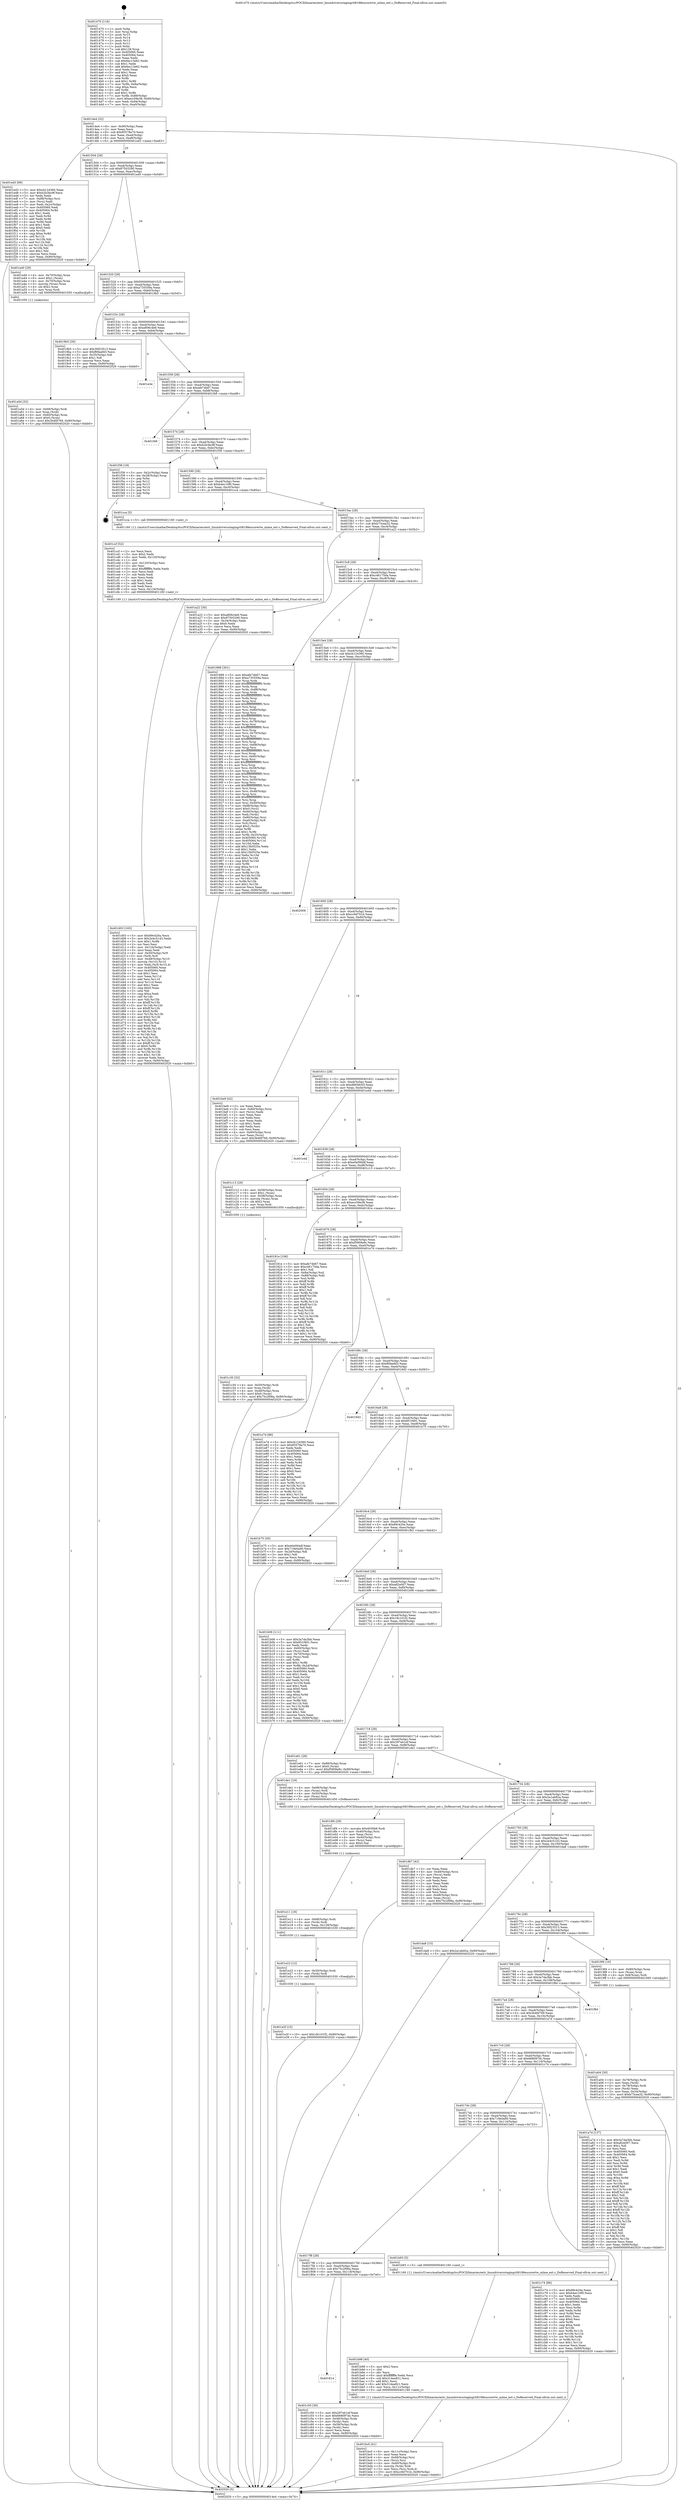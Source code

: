 digraph "0x401470" {
  label = "0x401470 (/mnt/c/Users/mathe/Desktop/tcc/POCII/binaries/extr_linuxdriversstagingrtl8188eucorertw_mlme_ext.c_DoReserved_Final-ollvm.out::main(0))"
  labelloc = "t"
  node[shape=record]

  Entry [label="",width=0.3,height=0.3,shape=circle,fillcolor=black,style=filled]
  "0x4014e4" [label="{
     0x4014e4 [32]\l
     | [instrs]\l
     &nbsp;&nbsp;0x4014e4 \<+6\>: mov -0x90(%rbp),%eax\l
     &nbsp;&nbsp;0x4014ea \<+2\>: mov %eax,%ecx\l
     &nbsp;&nbsp;0x4014ec \<+6\>: sub $0x85578a70,%ecx\l
     &nbsp;&nbsp;0x4014f2 \<+6\>: mov %eax,-0xa4(%rbp)\l
     &nbsp;&nbsp;0x4014f8 \<+6\>: mov %ecx,-0xa8(%rbp)\l
     &nbsp;&nbsp;0x4014fe \<+6\>: je 0000000000401ed3 \<main+0xa63\>\l
  }"]
  "0x401ed3" [label="{
     0x401ed3 [99]\l
     | [instrs]\l
     &nbsp;&nbsp;0x401ed3 \<+5\>: mov $0xcb124360,%eax\l
     &nbsp;&nbsp;0x401ed8 \<+5\>: mov $0xb2b3bc9f,%ecx\l
     &nbsp;&nbsp;0x401edd \<+2\>: xor %edx,%edx\l
     &nbsp;&nbsp;0x401edf \<+7\>: mov -0x88(%rbp),%rsi\l
     &nbsp;&nbsp;0x401ee6 \<+2\>: mov (%rsi),%edi\l
     &nbsp;&nbsp;0x401ee8 \<+3\>: mov %edi,-0x2c(%rbp)\l
     &nbsp;&nbsp;0x401eeb \<+7\>: mov 0x405060,%edi\l
     &nbsp;&nbsp;0x401ef2 \<+8\>: mov 0x405064,%r8d\l
     &nbsp;&nbsp;0x401efa \<+3\>: sub $0x1,%edx\l
     &nbsp;&nbsp;0x401efd \<+3\>: mov %edi,%r9d\l
     &nbsp;&nbsp;0x401f00 \<+3\>: add %edx,%r9d\l
     &nbsp;&nbsp;0x401f03 \<+4\>: imul %r9d,%edi\l
     &nbsp;&nbsp;0x401f07 \<+3\>: and $0x1,%edi\l
     &nbsp;&nbsp;0x401f0a \<+3\>: cmp $0x0,%edi\l
     &nbsp;&nbsp;0x401f0d \<+4\>: sete %r10b\l
     &nbsp;&nbsp;0x401f11 \<+4\>: cmp $0xa,%r8d\l
     &nbsp;&nbsp;0x401f15 \<+4\>: setl %r11b\l
     &nbsp;&nbsp;0x401f19 \<+3\>: mov %r10b,%bl\l
     &nbsp;&nbsp;0x401f1c \<+3\>: and %r11b,%bl\l
     &nbsp;&nbsp;0x401f1f \<+3\>: xor %r11b,%r10b\l
     &nbsp;&nbsp;0x401f22 \<+3\>: or %r10b,%bl\l
     &nbsp;&nbsp;0x401f25 \<+3\>: test $0x1,%bl\l
     &nbsp;&nbsp;0x401f28 \<+3\>: cmovne %ecx,%eax\l
     &nbsp;&nbsp;0x401f2b \<+6\>: mov %eax,-0x90(%rbp)\l
     &nbsp;&nbsp;0x401f31 \<+5\>: jmp 0000000000402020 \<main+0xbb0\>\l
  }"]
  "0x401504" [label="{
     0x401504 [28]\l
     | [instrs]\l
     &nbsp;&nbsp;0x401504 \<+5\>: jmp 0000000000401509 \<main+0x99\>\l
     &nbsp;&nbsp;0x401509 \<+6\>: mov -0xa4(%rbp),%eax\l
     &nbsp;&nbsp;0x40150f \<+5\>: sub $0x87503290,%eax\l
     &nbsp;&nbsp;0x401514 \<+6\>: mov %eax,-0xac(%rbp)\l
     &nbsp;&nbsp;0x40151a \<+6\>: je 0000000000401a40 \<main+0x5d0\>\l
  }"]
  Exit [label="",width=0.3,height=0.3,shape=circle,fillcolor=black,style=filled,peripheries=2]
  "0x401a40" [label="{
     0x401a40 [29]\l
     | [instrs]\l
     &nbsp;&nbsp;0x401a40 \<+4\>: mov -0x70(%rbp),%rax\l
     &nbsp;&nbsp;0x401a44 \<+6\>: movl $0x1,(%rax)\l
     &nbsp;&nbsp;0x401a4a \<+4\>: mov -0x70(%rbp),%rax\l
     &nbsp;&nbsp;0x401a4e \<+3\>: movslq (%rax),%rax\l
     &nbsp;&nbsp;0x401a51 \<+4\>: shl $0x2,%rax\l
     &nbsp;&nbsp;0x401a55 \<+3\>: mov %rax,%rdi\l
     &nbsp;&nbsp;0x401a58 \<+5\>: call 0000000000401050 \<malloc@plt\>\l
     | [calls]\l
     &nbsp;&nbsp;0x401050 \{1\} (unknown)\l
  }"]
  "0x401520" [label="{
     0x401520 [28]\l
     | [instrs]\l
     &nbsp;&nbsp;0x401520 \<+5\>: jmp 0000000000401525 \<main+0xb5\>\l
     &nbsp;&nbsp;0x401525 \<+6\>: mov -0xa4(%rbp),%eax\l
     &nbsp;&nbsp;0x40152b \<+5\>: sub $0xa735559a,%eax\l
     &nbsp;&nbsp;0x401530 \<+6\>: mov %eax,-0xb0(%rbp)\l
     &nbsp;&nbsp;0x401536 \<+6\>: je 00000000004019b5 \<main+0x545\>\l
  }"]
  "0x401e2f" [label="{
     0x401e2f [15]\l
     | [instrs]\l
     &nbsp;&nbsp;0x401e2f \<+10\>: movl $0x18c101f2,-0x90(%rbp)\l
     &nbsp;&nbsp;0x401e39 \<+5\>: jmp 0000000000402020 \<main+0xbb0\>\l
  }"]
  "0x4019b5" [label="{
     0x4019b5 [30]\l
     | [instrs]\l
     &nbsp;&nbsp;0x4019b5 \<+5\>: mov $0x30f23513,%eax\l
     &nbsp;&nbsp;0x4019ba \<+5\>: mov $0xf69aefd3,%ecx\l
     &nbsp;&nbsp;0x4019bf \<+3\>: mov -0x35(%rbp),%dl\l
     &nbsp;&nbsp;0x4019c2 \<+3\>: test $0x1,%dl\l
     &nbsp;&nbsp;0x4019c5 \<+3\>: cmovne %ecx,%eax\l
     &nbsp;&nbsp;0x4019c8 \<+6\>: mov %eax,-0x90(%rbp)\l
     &nbsp;&nbsp;0x4019ce \<+5\>: jmp 0000000000402020 \<main+0xbb0\>\l
  }"]
  "0x40153c" [label="{
     0x40153c [28]\l
     | [instrs]\l
     &nbsp;&nbsp;0x40153c \<+5\>: jmp 0000000000401541 \<main+0xd1\>\l
     &nbsp;&nbsp;0x401541 \<+6\>: mov -0xa4(%rbp),%eax\l
     &nbsp;&nbsp;0x401547 \<+5\>: sub $0xa806c4e6,%eax\l
     &nbsp;&nbsp;0x40154c \<+6\>: mov %eax,-0xb4(%rbp)\l
     &nbsp;&nbsp;0x401552 \<+6\>: je 0000000000401e3e \<main+0x9ce\>\l
  }"]
  "0x401e23" [label="{
     0x401e23 [12]\l
     | [instrs]\l
     &nbsp;&nbsp;0x401e23 \<+4\>: mov -0x50(%rbp),%rdi\l
     &nbsp;&nbsp;0x401e27 \<+3\>: mov (%rdi),%rdi\l
     &nbsp;&nbsp;0x401e2a \<+5\>: call 0000000000401030 \<free@plt\>\l
     | [calls]\l
     &nbsp;&nbsp;0x401030 \{1\} (unknown)\l
  }"]
  "0x401e3e" [label="{
     0x401e3e\l
  }", style=dashed]
  "0x401558" [label="{
     0x401558 [28]\l
     | [instrs]\l
     &nbsp;&nbsp;0x401558 \<+5\>: jmp 000000000040155d \<main+0xed\>\l
     &nbsp;&nbsp;0x40155d \<+6\>: mov -0xa4(%rbp),%eax\l
     &nbsp;&nbsp;0x401563 \<+5\>: sub $0xafe74b67,%eax\l
     &nbsp;&nbsp;0x401568 \<+6\>: mov %eax,-0xb8(%rbp)\l
     &nbsp;&nbsp;0x40156e \<+6\>: je 0000000000401f48 \<main+0xad8\>\l
  }"]
  "0x401e11" [label="{
     0x401e11 [18]\l
     | [instrs]\l
     &nbsp;&nbsp;0x401e11 \<+4\>: mov -0x68(%rbp),%rdi\l
     &nbsp;&nbsp;0x401e15 \<+3\>: mov (%rdi),%rdi\l
     &nbsp;&nbsp;0x401e18 \<+6\>: mov %eax,-0x128(%rbp)\l
     &nbsp;&nbsp;0x401e1e \<+5\>: call 0000000000401030 \<free@plt\>\l
     | [calls]\l
     &nbsp;&nbsp;0x401030 \{1\} (unknown)\l
  }"]
  "0x401f48" [label="{
     0x401f48\l
  }", style=dashed]
  "0x401574" [label="{
     0x401574 [28]\l
     | [instrs]\l
     &nbsp;&nbsp;0x401574 \<+5\>: jmp 0000000000401579 \<main+0x109\>\l
     &nbsp;&nbsp;0x401579 \<+6\>: mov -0xa4(%rbp),%eax\l
     &nbsp;&nbsp;0x40157f \<+5\>: sub $0xb2b3bc9f,%eax\l
     &nbsp;&nbsp;0x401584 \<+6\>: mov %eax,-0xbc(%rbp)\l
     &nbsp;&nbsp;0x40158a \<+6\>: je 0000000000401f36 \<main+0xac6\>\l
  }"]
  "0x401df4" [label="{
     0x401df4 [29]\l
     | [instrs]\l
     &nbsp;&nbsp;0x401df4 \<+10\>: movabs $0x4030b6,%rdi\l
     &nbsp;&nbsp;0x401dfe \<+4\>: mov -0x40(%rbp),%rsi\l
     &nbsp;&nbsp;0x401e02 \<+2\>: mov %eax,(%rsi)\l
     &nbsp;&nbsp;0x401e04 \<+4\>: mov -0x40(%rbp),%rsi\l
     &nbsp;&nbsp;0x401e08 \<+2\>: mov (%rsi),%esi\l
     &nbsp;&nbsp;0x401e0a \<+2\>: mov $0x0,%al\l
     &nbsp;&nbsp;0x401e0c \<+5\>: call 0000000000401040 \<printf@plt\>\l
     | [calls]\l
     &nbsp;&nbsp;0x401040 \{1\} (unknown)\l
  }"]
  "0x401f36" [label="{
     0x401f36 [18]\l
     | [instrs]\l
     &nbsp;&nbsp;0x401f36 \<+3\>: mov -0x2c(%rbp),%eax\l
     &nbsp;&nbsp;0x401f39 \<+4\>: lea -0x28(%rbp),%rsp\l
     &nbsp;&nbsp;0x401f3d \<+1\>: pop %rbx\l
     &nbsp;&nbsp;0x401f3e \<+2\>: pop %r12\l
     &nbsp;&nbsp;0x401f40 \<+2\>: pop %r13\l
     &nbsp;&nbsp;0x401f42 \<+2\>: pop %r14\l
     &nbsp;&nbsp;0x401f44 \<+2\>: pop %r15\l
     &nbsp;&nbsp;0x401f46 \<+1\>: pop %rbp\l
     &nbsp;&nbsp;0x401f47 \<+1\>: ret\l
  }"]
  "0x401590" [label="{
     0x401590 [28]\l
     | [instrs]\l
     &nbsp;&nbsp;0x401590 \<+5\>: jmp 0000000000401595 \<main+0x125\>\l
     &nbsp;&nbsp;0x401595 \<+6\>: mov -0xa4(%rbp),%eax\l
     &nbsp;&nbsp;0x40159b \<+5\>: sub $0xb4ec10f0,%eax\l
     &nbsp;&nbsp;0x4015a0 \<+6\>: mov %eax,-0xc0(%rbp)\l
     &nbsp;&nbsp;0x4015a6 \<+6\>: je 0000000000401cca \<main+0x85a\>\l
  }"]
  "0x401d03" [label="{
     0x401d03 [165]\l
     | [instrs]\l
     &nbsp;&nbsp;0x401d03 \<+5\>: mov $0x89c420a,%ecx\l
     &nbsp;&nbsp;0x401d08 \<+5\>: mov $0x2e4c5143,%edx\l
     &nbsp;&nbsp;0x401d0d \<+3\>: mov $0x1,%r8b\l
     &nbsp;&nbsp;0x401d10 \<+2\>: xor %esi,%esi\l
     &nbsp;&nbsp;0x401d12 \<+6\>: mov -0x124(%rbp),%edi\l
     &nbsp;&nbsp;0x401d18 \<+3\>: imul %eax,%edi\l
     &nbsp;&nbsp;0x401d1b \<+4\>: mov -0x50(%rbp),%r9\l
     &nbsp;&nbsp;0x401d1f \<+3\>: mov (%r9),%r9\l
     &nbsp;&nbsp;0x401d22 \<+4\>: mov -0x48(%rbp),%r10\l
     &nbsp;&nbsp;0x401d26 \<+3\>: movslq (%r10),%r10\l
     &nbsp;&nbsp;0x401d29 \<+4\>: mov %edi,(%r9,%r10,4)\l
     &nbsp;&nbsp;0x401d2d \<+7\>: mov 0x405060,%eax\l
     &nbsp;&nbsp;0x401d34 \<+7\>: mov 0x405064,%edi\l
     &nbsp;&nbsp;0x401d3b \<+3\>: sub $0x1,%esi\l
     &nbsp;&nbsp;0x401d3e \<+3\>: mov %eax,%r11d\l
     &nbsp;&nbsp;0x401d41 \<+3\>: add %esi,%r11d\l
     &nbsp;&nbsp;0x401d44 \<+4\>: imul %r11d,%eax\l
     &nbsp;&nbsp;0x401d48 \<+3\>: and $0x1,%eax\l
     &nbsp;&nbsp;0x401d4b \<+3\>: cmp $0x0,%eax\l
     &nbsp;&nbsp;0x401d4e \<+3\>: sete %bl\l
     &nbsp;&nbsp;0x401d51 \<+3\>: cmp $0xa,%edi\l
     &nbsp;&nbsp;0x401d54 \<+4\>: setl %r14b\l
     &nbsp;&nbsp;0x401d58 \<+3\>: mov %bl,%r15b\l
     &nbsp;&nbsp;0x401d5b \<+4\>: xor $0xff,%r15b\l
     &nbsp;&nbsp;0x401d5f \<+3\>: mov %r14b,%r12b\l
     &nbsp;&nbsp;0x401d62 \<+4\>: xor $0xff,%r12b\l
     &nbsp;&nbsp;0x401d66 \<+4\>: xor $0x0,%r8b\l
     &nbsp;&nbsp;0x401d6a \<+3\>: mov %r15b,%r13b\l
     &nbsp;&nbsp;0x401d6d \<+4\>: and $0x0,%r13b\l
     &nbsp;&nbsp;0x401d71 \<+3\>: and %r8b,%bl\l
     &nbsp;&nbsp;0x401d74 \<+3\>: mov %r12b,%al\l
     &nbsp;&nbsp;0x401d77 \<+2\>: and $0x0,%al\l
     &nbsp;&nbsp;0x401d79 \<+3\>: and %r8b,%r14b\l
     &nbsp;&nbsp;0x401d7c \<+3\>: or %bl,%r13b\l
     &nbsp;&nbsp;0x401d7f \<+3\>: or %r14b,%al\l
     &nbsp;&nbsp;0x401d82 \<+3\>: xor %al,%r13b\l
     &nbsp;&nbsp;0x401d85 \<+3\>: or %r12b,%r15b\l
     &nbsp;&nbsp;0x401d88 \<+4\>: xor $0xff,%r15b\l
     &nbsp;&nbsp;0x401d8c \<+4\>: or $0x0,%r8b\l
     &nbsp;&nbsp;0x401d90 \<+3\>: and %r8b,%r15b\l
     &nbsp;&nbsp;0x401d93 \<+3\>: or %r15b,%r13b\l
     &nbsp;&nbsp;0x401d96 \<+4\>: test $0x1,%r13b\l
     &nbsp;&nbsp;0x401d9a \<+3\>: cmovne %edx,%ecx\l
     &nbsp;&nbsp;0x401d9d \<+6\>: mov %ecx,-0x90(%rbp)\l
     &nbsp;&nbsp;0x401da3 \<+5\>: jmp 0000000000402020 \<main+0xbb0\>\l
  }"]
  "0x401cca" [label="{
     0x401cca [5]\l
     | [instrs]\l
     &nbsp;&nbsp;0x401cca \<+5\>: call 0000000000401160 \<next_i\>\l
     | [calls]\l
     &nbsp;&nbsp;0x401160 \{1\} (/mnt/c/Users/mathe/Desktop/tcc/POCII/binaries/extr_linuxdriversstagingrtl8188eucorertw_mlme_ext.c_DoReserved_Final-ollvm.out::next_i)\l
  }"]
  "0x4015ac" [label="{
     0x4015ac [28]\l
     | [instrs]\l
     &nbsp;&nbsp;0x4015ac \<+5\>: jmp 00000000004015b1 \<main+0x141\>\l
     &nbsp;&nbsp;0x4015b1 \<+6\>: mov -0xa4(%rbp),%eax\l
     &nbsp;&nbsp;0x4015b7 \<+5\>: sub $0xb73cea32,%eax\l
     &nbsp;&nbsp;0x4015bc \<+6\>: mov %eax,-0xc4(%rbp)\l
     &nbsp;&nbsp;0x4015c2 \<+6\>: je 0000000000401a22 \<main+0x5b2\>\l
  }"]
  "0x401ccf" [label="{
     0x401ccf [52]\l
     | [instrs]\l
     &nbsp;&nbsp;0x401ccf \<+2\>: xor %ecx,%ecx\l
     &nbsp;&nbsp;0x401cd1 \<+5\>: mov $0x2,%edx\l
     &nbsp;&nbsp;0x401cd6 \<+6\>: mov %edx,-0x120(%rbp)\l
     &nbsp;&nbsp;0x401cdc \<+1\>: cltd\l
     &nbsp;&nbsp;0x401cdd \<+6\>: mov -0x120(%rbp),%esi\l
     &nbsp;&nbsp;0x401ce3 \<+2\>: idiv %esi\l
     &nbsp;&nbsp;0x401ce5 \<+6\>: imul $0xfffffffe,%edx,%edx\l
     &nbsp;&nbsp;0x401ceb \<+2\>: mov %ecx,%edi\l
     &nbsp;&nbsp;0x401ced \<+2\>: sub %edx,%edi\l
     &nbsp;&nbsp;0x401cef \<+2\>: mov %ecx,%edx\l
     &nbsp;&nbsp;0x401cf1 \<+3\>: sub $0x1,%edx\l
     &nbsp;&nbsp;0x401cf4 \<+2\>: add %edx,%edi\l
     &nbsp;&nbsp;0x401cf6 \<+2\>: sub %edi,%ecx\l
     &nbsp;&nbsp;0x401cf8 \<+6\>: mov %ecx,-0x124(%rbp)\l
     &nbsp;&nbsp;0x401cfe \<+5\>: call 0000000000401160 \<next_i\>\l
     | [calls]\l
     &nbsp;&nbsp;0x401160 \{1\} (/mnt/c/Users/mathe/Desktop/tcc/POCII/binaries/extr_linuxdriversstagingrtl8188eucorertw_mlme_ext.c_DoReserved_Final-ollvm.out::next_i)\l
  }"]
  "0x401a22" [label="{
     0x401a22 [30]\l
     | [instrs]\l
     &nbsp;&nbsp;0x401a22 \<+5\>: mov $0xa806c4e6,%eax\l
     &nbsp;&nbsp;0x401a27 \<+5\>: mov $0x87503290,%ecx\l
     &nbsp;&nbsp;0x401a2c \<+3\>: mov -0x34(%rbp),%edx\l
     &nbsp;&nbsp;0x401a2f \<+3\>: cmp $0x0,%edx\l
     &nbsp;&nbsp;0x401a32 \<+3\>: cmove %ecx,%eax\l
     &nbsp;&nbsp;0x401a35 \<+6\>: mov %eax,-0x90(%rbp)\l
     &nbsp;&nbsp;0x401a3b \<+5\>: jmp 0000000000402020 \<main+0xbb0\>\l
  }"]
  "0x4015c8" [label="{
     0x4015c8 [28]\l
     | [instrs]\l
     &nbsp;&nbsp;0x4015c8 \<+5\>: jmp 00000000004015cd \<main+0x15d\>\l
     &nbsp;&nbsp;0x4015cd \<+6\>: mov -0xa4(%rbp),%eax\l
     &nbsp;&nbsp;0x4015d3 \<+5\>: sub $0xc46175da,%eax\l
     &nbsp;&nbsp;0x4015d8 \<+6\>: mov %eax,-0xc8(%rbp)\l
     &nbsp;&nbsp;0x4015de \<+6\>: je 0000000000401888 \<main+0x418\>\l
  }"]
  "0x401814" [label="{
     0x401814\l
  }", style=dashed]
  "0x401888" [label="{
     0x401888 [301]\l
     | [instrs]\l
     &nbsp;&nbsp;0x401888 \<+5\>: mov $0xafe74b67,%eax\l
     &nbsp;&nbsp;0x40188d \<+5\>: mov $0xa735559a,%ecx\l
     &nbsp;&nbsp;0x401892 \<+3\>: mov %rsp,%rdx\l
     &nbsp;&nbsp;0x401895 \<+4\>: add $0xfffffffffffffff0,%rdx\l
     &nbsp;&nbsp;0x401899 \<+3\>: mov %rdx,%rsp\l
     &nbsp;&nbsp;0x40189c \<+7\>: mov %rdx,-0x88(%rbp)\l
     &nbsp;&nbsp;0x4018a3 \<+3\>: mov %rsp,%rdx\l
     &nbsp;&nbsp;0x4018a6 \<+4\>: add $0xfffffffffffffff0,%rdx\l
     &nbsp;&nbsp;0x4018aa \<+3\>: mov %rdx,%rsp\l
     &nbsp;&nbsp;0x4018ad \<+3\>: mov %rsp,%rsi\l
     &nbsp;&nbsp;0x4018b0 \<+4\>: add $0xfffffffffffffff0,%rsi\l
     &nbsp;&nbsp;0x4018b4 \<+3\>: mov %rsi,%rsp\l
     &nbsp;&nbsp;0x4018b7 \<+4\>: mov %rsi,-0x80(%rbp)\l
     &nbsp;&nbsp;0x4018bb \<+3\>: mov %rsp,%rsi\l
     &nbsp;&nbsp;0x4018be \<+4\>: add $0xfffffffffffffff0,%rsi\l
     &nbsp;&nbsp;0x4018c2 \<+3\>: mov %rsi,%rsp\l
     &nbsp;&nbsp;0x4018c5 \<+4\>: mov %rsi,-0x78(%rbp)\l
     &nbsp;&nbsp;0x4018c9 \<+3\>: mov %rsp,%rsi\l
     &nbsp;&nbsp;0x4018cc \<+4\>: add $0xfffffffffffffff0,%rsi\l
     &nbsp;&nbsp;0x4018d0 \<+3\>: mov %rsi,%rsp\l
     &nbsp;&nbsp;0x4018d3 \<+4\>: mov %rsi,-0x70(%rbp)\l
     &nbsp;&nbsp;0x4018d7 \<+3\>: mov %rsp,%rsi\l
     &nbsp;&nbsp;0x4018da \<+4\>: add $0xfffffffffffffff0,%rsi\l
     &nbsp;&nbsp;0x4018de \<+3\>: mov %rsi,%rsp\l
     &nbsp;&nbsp;0x4018e1 \<+4\>: mov %rsi,-0x68(%rbp)\l
     &nbsp;&nbsp;0x4018e5 \<+3\>: mov %rsp,%rsi\l
     &nbsp;&nbsp;0x4018e8 \<+4\>: add $0xfffffffffffffff0,%rsi\l
     &nbsp;&nbsp;0x4018ec \<+3\>: mov %rsi,%rsp\l
     &nbsp;&nbsp;0x4018ef \<+4\>: mov %rsi,-0x60(%rbp)\l
     &nbsp;&nbsp;0x4018f3 \<+3\>: mov %rsp,%rsi\l
     &nbsp;&nbsp;0x4018f6 \<+4\>: add $0xfffffffffffffff0,%rsi\l
     &nbsp;&nbsp;0x4018fa \<+3\>: mov %rsi,%rsp\l
     &nbsp;&nbsp;0x4018fd \<+4\>: mov %rsi,-0x58(%rbp)\l
     &nbsp;&nbsp;0x401901 \<+3\>: mov %rsp,%rsi\l
     &nbsp;&nbsp;0x401904 \<+4\>: add $0xfffffffffffffff0,%rsi\l
     &nbsp;&nbsp;0x401908 \<+3\>: mov %rsi,%rsp\l
     &nbsp;&nbsp;0x40190b \<+4\>: mov %rsi,-0x50(%rbp)\l
     &nbsp;&nbsp;0x40190f \<+3\>: mov %rsp,%rsi\l
     &nbsp;&nbsp;0x401912 \<+4\>: add $0xfffffffffffffff0,%rsi\l
     &nbsp;&nbsp;0x401916 \<+3\>: mov %rsi,%rsp\l
     &nbsp;&nbsp;0x401919 \<+4\>: mov %rsi,-0x48(%rbp)\l
     &nbsp;&nbsp;0x40191d \<+3\>: mov %rsp,%rsi\l
     &nbsp;&nbsp;0x401920 \<+4\>: add $0xfffffffffffffff0,%rsi\l
     &nbsp;&nbsp;0x401924 \<+3\>: mov %rsi,%rsp\l
     &nbsp;&nbsp;0x401927 \<+4\>: mov %rsi,-0x40(%rbp)\l
     &nbsp;&nbsp;0x40192b \<+7\>: mov -0x88(%rbp),%rsi\l
     &nbsp;&nbsp;0x401932 \<+6\>: movl $0x0,(%rsi)\l
     &nbsp;&nbsp;0x401938 \<+6\>: mov -0x94(%rbp),%edi\l
     &nbsp;&nbsp;0x40193e \<+2\>: mov %edi,(%rdx)\l
     &nbsp;&nbsp;0x401940 \<+4\>: mov -0x80(%rbp),%rsi\l
     &nbsp;&nbsp;0x401944 \<+7\>: mov -0xa0(%rbp),%r8\l
     &nbsp;&nbsp;0x40194b \<+3\>: mov %r8,(%rsi)\l
     &nbsp;&nbsp;0x40194e \<+3\>: cmpl $0x2,(%rdx)\l
     &nbsp;&nbsp;0x401951 \<+4\>: setne %r9b\l
     &nbsp;&nbsp;0x401955 \<+4\>: and $0x1,%r9b\l
     &nbsp;&nbsp;0x401959 \<+4\>: mov %r9b,-0x35(%rbp)\l
     &nbsp;&nbsp;0x40195d \<+8\>: mov 0x405060,%r10d\l
     &nbsp;&nbsp;0x401965 \<+8\>: mov 0x405064,%r11d\l
     &nbsp;&nbsp;0x40196d \<+3\>: mov %r10d,%ebx\l
     &nbsp;&nbsp;0x401970 \<+6\>: add $0x13b0525e,%ebx\l
     &nbsp;&nbsp;0x401976 \<+3\>: sub $0x1,%ebx\l
     &nbsp;&nbsp;0x401979 \<+6\>: sub $0x13b0525e,%ebx\l
     &nbsp;&nbsp;0x40197f \<+4\>: imul %ebx,%r10d\l
     &nbsp;&nbsp;0x401983 \<+4\>: and $0x1,%r10d\l
     &nbsp;&nbsp;0x401987 \<+4\>: cmp $0x0,%r10d\l
     &nbsp;&nbsp;0x40198b \<+4\>: sete %r9b\l
     &nbsp;&nbsp;0x40198f \<+4\>: cmp $0xa,%r11d\l
     &nbsp;&nbsp;0x401993 \<+4\>: setl %r14b\l
     &nbsp;&nbsp;0x401997 \<+3\>: mov %r9b,%r15b\l
     &nbsp;&nbsp;0x40199a \<+3\>: and %r14b,%r15b\l
     &nbsp;&nbsp;0x40199d \<+3\>: xor %r14b,%r9b\l
     &nbsp;&nbsp;0x4019a0 \<+3\>: or %r9b,%r15b\l
     &nbsp;&nbsp;0x4019a3 \<+4\>: test $0x1,%r15b\l
     &nbsp;&nbsp;0x4019a7 \<+3\>: cmovne %ecx,%eax\l
     &nbsp;&nbsp;0x4019aa \<+6\>: mov %eax,-0x90(%rbp)\l
     &nbsp;&nbsp;0x4019b0 \<+5\>: jmp 0000000000402020 \<main+0xbb0\>\l
  }"]
  "0x4015e4" [label="{
     0x4015e4 [28]\l
     | [instrs]\l
     &nbsp;&nbsp;0x4015e4 \<+5\>: jmp 00000000004015e9 \<main+0x179\>\l
     &nbsp;&nbsp;0x4015e9 \<+6\>: mov -0xa4(%rbp),%eax\l
     &nbsp;&nbsp;0x4015ef \<+5\>: sub $0xcb124360,%eax\l
     &nbsp;&nbsp;0x4015f4 \<+6\>: mov %eax,-0xcc(%rbp)\l
     &nbsp;&nbsp;0x4015fa \<+6\>: je 0000000000402008 \<main+0xb98\>\l
  }"]
  "0x401c50" [label="{
     0x401c50 [36]\l
     | [instrs]\l
     &nbsp;&nbsp;0x401c50 \<+5\>: mov $0x297eb1ef,%eax\l
     &nbsp;&nbsp;0x401c55 \<+5\>: mov $0x668097dc,%ecx\l
     &nbsp;&nbsp;0x401c5a \<+4\>: mov -0x48(%rbp),%rdx\l
     &nbsp;&nbsp;0x401c5e \<+2\>: mov (%rdx),%esi\l
     &nbsp;&nbsp;0x401c60 \<+4\>: mov -0x58(%rbp),%rdx\l
     &nbsp;&nbsp;0x401c64 \<+2\>: cmp (%rdx),%esi\l
     &nbsp;&nbsp;0x401c66 \<+3\>: cmovl %ecx,%eax\l
     &nbsp;&nbsp;0x401c69 \<+6\>: mov %eax,-0x90(%rbp)\l
     &nbsp;&nbsp;0x401c6f \<+5\>: jmp 0000000000402020 \<main+0xbb0\>\l
  }"]
  "0x402008" [label="{
     0x402008\l
  }", style=dashed]
  "0x401600" [label="{
     0x401600 [28]\l
     | [instrs]\l
     &nbsp;&nbsp;0x401600 \<+5\>: jmp 0000000000401605 \<main+0x195\>\l
     &nbsp;&nbsp;0x401605 \<+6\>: mov -0xa4(%rbp),%eax\l
     &nbsp;&nbsp;0x40160b \<+5\>: sub $0xcc9d701b,%eax\l
     &nbsp;&nbsp;0x401610 \<+6\>: mov %eax,-0xd0(%rbp)\l
     &nbsp;&nbsp;0x401616 \<+6\>: je 0000000000401be9 \<main+0x779\>\l
  }"]
  "0x401c30" [label="{
     0x401c30 [32]\l
     | [instrs]\l
     &nbsp;&nbsp;0x401c30 \<+4\>: mov -0x50(%rbp),%rdi\l
     &nbsp;&nbsp;0x401c34 \<+3\>: mov %rax,(%rdi)\l
     &nbsp;&nbsp;0x401c37 \<+4\>: mov -0x48(%rbp),%rax\l
     &nbsp;&nbsp;0x401c3b \<+6\>: movl $0x0,(%rax)\l
     &nbsp;&nbsp;0x401c41 \<+10\>: movl $0x75c2f06a,-0x90(%rbp)\l
     &nbsp;&nbsp;0x401c4b \<+5\>: jmp 0000000000402020 \<main+0xbb0\>\l
  }"]
  "0x401be9" [label="{
     0x401be9 [42]\l
     | [instrs]\l
     &nbsp;&nbsp;0x401be9 \<+2\>: xor %eax,%eax\l
     &nbsp;&nbsp;0x401beb \<+4\>: mov -0x60(%rbp),%rcx\l
     &nbsp;&nbsp;0x401bef \<+2\>: mov (%rcx),%edx\l
     &nbsp;&nbsp;0x401bf1 \<+2\>: mov %eax,%esi\l
     &nbsp;&nbsp;0x401bf3 \<+2\>: sub %edx,%esi\l
     &nbsp;&nbsp;0x401bf5 \<+2\>: mov %eax,%edx\l
     &nbsp;&nbsp;0x401bf7 \<+3\>: sub $0x1,%edx\l
     &nbsp;&nbsp;0x401bfa \<+2\>: add %edx,%esi\l
     &nbsp;&nbsp;0x401bfc \<+2\>: sub %esi,%eax\l
     &nbsp;&nbsp;0x401bfe \<+4\>: mov -0x60(%rbp),%rcx\l
     &nbsp;&nbsp;0x401c02 \<+2\>: mov %eax,(%rcx)\l
     &nbsp;&nbsp;0x401c04 \<+10\>: movl $0x3b4fd769,-0x90(%rbp)\l
     &nbsp;&nbsp;0x401c0e \<+5\>: jmp 0000000000402020 \<main+0xbb0\>\l
  }"]
  "0x40161c" [label="{
     0x40161c [28]\l
     | [instrs]\l
     &nbsp;&nbsp;0x40161c \<+5\>: jmp 0000000000401621 \<main+0x1b1\>\l
     &nbsp;&nbsp;0x401621 \<+6\>: mov -0xa4(%rbp),%eax\l
     &nbsp;&nbsp;0x401627 \<+5\>: sub $0xd6658c03,%eax\l
     &nbsp;&nbsp;0x40162c \<+6\>: mov %eax,-0xd4(%rbp)\l
     &nbsp;&nbsp;0x401632 \<+6\>: je 0000000000401e4d \<main+0x9dd\>\l
  }"]
  "0x401bc0" [label="{
     0x401bc0 [41]\l
     | [instrs]\l
     &nbsp;&nbsp;0x401bc0 \<+6\>: mov -0x11c(%rbp),%ecx\l
     &nbsp;&nbsp;0x401bc6 \<+3\>: imul %eax,%ecx\l
     &nbsp;&nbsp;0x401bc9 \<+4\>: mov -0x68(%rbp),%rsi\l
     &nbsp;&nbsp;0x401bcd \<+3\>: mov (%rsi),%rsi\l
     &nbsp;&nbsp;0x401bd0 \<+4\>: mov -0x60(%rbp),%rdi\l
     &nbsp;&nbsp;0x401bd4 \<+3\>: movslq (%rdi),%rdi\l
     &nbsp;&nbsp;0x401bd7 \<+3\>: mov %ecx,(%rsi,%rdi,4)\l
     &nbsp;&nbsp;0x401bda \<+10\>: movl $0xcc9d701b,-0x90(%rbp)\l
     &nbsp;&nbsp;0x401be4 \<+5\>: jmp 0000000000402020 \<main+0xbb0\>\l
  }"]
  "0x401e4d" [label="{
     0x401e4d\l
  }", style=dashed]
  "0x401638" [label="{
     0x401638 [28]\l
     | [instrs]\l
     &nbsp;&nbsp;0x401638 \<+5\>: jmp 000000000040163d \<main+0x1cd\>\l
     &nbsp;&nbsp;0x40163d \<+6\>: mov -0xa4(%rbp),%eax\l
     &nbsp;&nbsp;0x401643 \<+5\>: sub $0xe0e094df,%eax\l
     &nbsp;&nbsp;0x401648 \<+6\>: mov %eax,-0xd8(%rbp)\l
     &nbsp;&nbsp;0x40164e \<+6\>: je 0000000000401c13 \<main+0x7a3\>\l
  }"]
  "0x401b98" [label="{
     0x401b98 [40]\l
     | [instrs]\l
     &nbsp;&nbsp;0x401b98 \<+5\>: mov $0x2,%ecx\l
     &nbsp;&nbsp;0x401b9d \<+1\>: cltd\l
     &nbsp;&nbsp;0x401b9e \<+2\>: idiv %ecx\l
     &nbsp;&nbsp;0x401ba0 \<+6\>: imul $0xfffffffe,%edx,%ecx\l
     &nbsp;&nbsp;0x401ba6 \<+6\>: sub $0x314ea821,%ecx\l
     &nbsp;&nbsp;0x401bac \<+3\>: add $0x1,%ecx\l
     &nbsp;&nbsp;0x401baf \<+6\>: add $0x314ea821,%ecx\l
     &nbsp;&nbsp;0x401bb5 \<+6\>: mov %ecx,-0x11c(%rbp)\l
     &nbsp;&nbsp;0x401bbb \<+5\>: call 0000000000401160 \<next_i\>\l
     | [calls]\l
     &nbsp;&nbsp;0x401160 \{1\} (/mnt/c/Users/mathe/Desktop/tcc/POCII/binaries/extr_linuxdriversstagingrtl8188eucorertw_mlme_ext.c_DoReserved_Final-ollvm.out::next_i)\l
  }"]
  "0x401c13" [label="{
     0x401c13 [29]\l
     | [instrs]\l
     &nbsp;&nbsp;0x401c13 \<+4\>: mov -0x58(%rbp),%rax\l
     &nbsp;&nbsp;0x401c17 \<+6\>: movl $0x1,(%rax)\l
     &nbsp;&nbsp;0x401c1d \<+4\>: mov -0x58(%rbp),%rax\l
     &nbsp;&nbsp;0x401c21 \<+3\>: movslq (%rax),%rax\l
     &nbsp;&nbsp;0x401c24 \<+4\>: shl $0x2,%rax\l
     &nbsp;&nbsp;0x401c28 \<+3\>: mov %rax,%rdi\l
     &nbsp;&nbsp;0x401c2b \<+5\>: call 0000000000401050 \<malloc@plt\>\l
     | [calls]\l
     &nbsp;&nbsp;0x401050 \{1\} (unknown)\l
  }"]
  "0x401654" [label="{
     0x401654 [28]\l
     | [instrs]\l
     &nbsp;&nbsp;0x401654 \<+5\>: jmp 0000000000401659 \<main+0x1e9\>\l
     &nbsp;&nbsp;0x401659 \<+6\>: mov -0xa4(%rbp),%eax\l
     &nbsp;&nbsp;0x40165f \<+5\>: sub $0xecc59e38,%eax\l
     &nbsp;&nbsp;0x401664 \<+6\>: mov %eax,-0xdc(%rbp)\l
     &nbsp;&nbsp;0x40166a \<+6\>: je 000000000040181e \<main+0x3ae\>\l
  }"]
  "0x4017f8" [label="{
     0x4017f8 [28]\l
     | [instrs]\l
     &nbsp;&nbsp;0x4017f8 \<+5\>: jmp 00000000004017fd \<main+0x38d\>\l
     &nbsp;&nbsp;0x4017fd \<+6\>: mov -0xa4(%rbp),%eax\l
     &nbsp;&nbsp;0x401803 \<+5\>: sub $0x75c2f06a,%eax\l
     &nbsp;&nbsp;0x401808 \<+6\>: mov %eax,-0x118(%rbp)\l
     &nbsp;&nbsp;0x40180e \<+6\>: je 0000000000401c50 \<main+0x7e0\>\l
  }"]
  "0x40181e" [label="{
     0x40181e [106]\l
     | [instrs]\l
     &nbsp;&nbsp;0x40181e \<+5\>: mov $0xafe74b67,%eax\l
     &nbsp;&nbsp;0x401823 \<+5\>: mov $0xc46175da,%ecx\l
     &nbsp;&nbsp;0x401828 \<+2\>: mov $0x1,%dl\l
     &nbsp;&nbsp;0x40182a \<+7\>: mov -0x8a(%rbp),%sil\l
     &nbsp;&nbsp;0x401831 \<+7\>: mov -0x89(%rbp),%dil\l
     &nbsp;&nbsp;0x401838 \<+3\>: mov %sil,%r8b\l
     &nbsp;&nbsp;0x40183b \<+4\>: xor $0xff,%r8b\l
     &nbsp;&nbsp;0x40183f \<+3\>: mov %dil,%r9b\l
     &nbsp;&nbsp;0x401842 \<+4\>: xor $0xff,%r9b\l
     &nbsp;&nbsp;0x401846 \<+3\>: xor $0x1,%dl\l
     &nbsp;&nbsp;0x401849 \<+3\>: mov %r8b,%r10b\l
     &nbsp;&nbsp;0x40184c \<+4\>: and $0xff,%r10b\l
     &nbsp;&nbsp;0x401850 \<+3\>: and %dl,%sil\l
     &nbsp;&nbsp;0x401853 \<+3\>: mov %r9b,%r11b\l
     &nbsp;&nbsp;0x401856 \<+4\>: and $0xff,%r11b\l
     &nbsp;&nbsp;0x40185a \<+3\>: and %dl,%dil\l
     &nbsp;&nbsp;0x40185d \<+3\>: or %sil,%r10b\l
     &nbsp;&nbsp;0x401860 \<+3\>: or %dil,%r11b\l
     &nbsp;&nbsp;0x401863 \<+3\>: xor %r11b,%r10b\l
     &nbsp;&nbsp;0x401866 \<+3\>: or %r9b,%r8b\l
     &nbsp;&nbsp;0x401869 \<+4\>: xor $0xff,%r8b\l
     &nbsp;&nbsp;0x40186d \<+3\>: or $0x1,%dl\l
     &nbsp;&nbsp;0x401870 \<+3\>: and %dl,%r8b\l
     &nbsp;&nbsp;0x401873 \<+3\>: or %r8b,%r10b\l
     &nbsp;&nbsp;0x401876 \<+4\>: test $0x1,%r10b\l
     &nbsp;&nbsp;0x40187a \<+3\>: cmovne %ecx,%eax\l
     &nbsp;&nbsp;0x40187d \<+6\>: mov %eax,-0x90(%rbp)\l
     &nbsp;&nbsp;0x401883 \<+5\>: jmp 0000000000402020 \<main+0xbb0\>\l
  }"]
  "0x401670" [label="{
     0x401670 [28]\l
     | [instrs]\l
     &nbsp;&nbsp;0x401670 \<+5\>: jmp 0000000000401675 \<main+0x205\>\l
     &nbsp;&nbsp;0x401675 \<+6\>: mov -0xa4(%rbp),%eax\l
     &nbsp;&nbsp;0x40167b \<+5\>: sub $0xf5909a9c,%eax\l
     &nbsp;&nbsp;0x401680 \<+6\>: mov %eax,-0xe0(%rbp)\l
     &nbsp;&nbsp;0x401686 \<+6\>: je 0000000000401e7d \<main+0xa0d\>\l
  }"]
  "0x402020" [label="{
     0x402020 [5]\l
     | [instrs]\l
     &nbsp;&nbsp;0x402020 \<+5\>: jmp 00000000004014e4 \<main+0x74\>\l
  }"]
  "0x401470" [label="{
     0x401470 [116]\l
     | [instrs]\l
     &nbsp;&nbsp;0x401470 \<+1\>: push %rbp\l
     &nbsp;&nbsp;0x401471 \<+3\>: mov %rsp,%rbp\l
     &nbsp;&nbsp;0x401474 \<+2\>: push %r15\l
     &nbsp;&nbsp;0x401476 \<+2\>: push %r14\l
     &nbsp;&nbsp;0x401478 \<+2\>: push %r13\l
     &nbsp;&nbsp;0x40147a \<+2\>: push %r12\l
     &nbsp;&nbsp;0x40147c \<+1\>: push %rbx\l
     &nbsp;&nbsp;0x40147d \<+7\>: sub $0x128,%rsp\l
     &nbsp;&nbsp;0x401484 \<+7\>: mov 0x405060,%eax\l
     &nbsp;&nbsp;0x40148b \<+7\>: mov 0x405064,%ecx\l
     &nbsp;&nbsp;0x401492 \<+2\>: mov %eax,%edx\l
     &nbsp;&nbsp;0x401494 \<+6\>: sub $0x6ec13e62,%edx\l
     &nbsp;&nbsp;0x40149a \<+3\>: sub $0x1,%edx\l
     &nbsp;&nbsp;0x40149d \<+6\>: add $0x6ec13e62,%edx\l
     &nbsp;&nbsp;0x4014a3 \<+3\>: imul %edx,%eax\l
     &nbsp;&nbsp;0x4014a6 \<+3\>: and $0x1,%eax\l
     &nbsp;&nbsp;0x4014a9 \<+3\>: cmp $0x0,%eax\l
     &nbsp;&nbsp;0x4014ac \<+4\>: sete %r8b\l
     &nbsp;&nbsp;0x4014b0 \<+4\>: and $0x1,%r8b\l
     &nbsp;&nbsp;0x4014b4 \<+7\>: mov %r8b,-0x8a(%rbp)\l
     &nbsp;&nbsp;0x4014bb \<+3\>: cmp $0xa,%ecx\l
     &nbsp;&nbsp;0x4014be \<+4\>: setl %r8b\l
     &nbsp;&nbsp;0x4014c2 \<+4\>: and $0x1,%r8b\l
     &nbsp;&nbsp;0x4014c6 \<+7\>: mov %r8b,-0x89(%rbp)\l
     &nbsp;&nbsp;0x4014cd \<+10\>: movl $0xecc59e38,-0x90(%rbp)\l
     &nbsp;&nbsp;0x4014d7 \<+6\>: mov %edi,-0x94(%rbp)\l
     &nbsp;&nbsp;0x4014dd \<+7\>: mov %rsi,-0xa0(%rbp)\l
  }"]
  "0x401b93" [label="{
     0x401b93 [5]\l
     | [instrs]\l
     &nbsp;&nbsp;0x401b93 \<+5\>: call 0000000000401160 \<next_i\>\l
     | [calls]\l
     &nbsp;&nbsp;0x401160 \{1\} (/mnt/c/Users/mathe/Desktop/tcc/POCII/binaries/extr_linuxdriversstagingrtl8188eucorertw_mlme_ext.c_DoReserved_Final-ollvm.out::next_i)\l
  }"]
  "0x4017dc" [label="{
     0x4017dc [28]\l
     | [instrs]\l
     &nbsp;&nbsp;0x4017dc \<+5\>: jmp 00000000004017e1 \<main+0x371\>\l
     &nbsp;&nbsp;0x4017e1 \<+6\>: mov -0xa4(%rbp),%eax\l
     &nbsp;&nbsp;0x4017e7 \<+5\>: sub $0x719e0a90,%eax\l
     &nbsp;&nbsp;0x4017ec \<+6\>: mov %eax,-0x114(%rbp)\l
     &nbsp;&nbsp;0x4017f2 \<+6\>: je 0000000000401b93 \<main+0x723\>\l
  }"]
  "0x401e7d" [label="{
     0x401e7d [86]\l
     | [instrs]\l
     &nbsp;&nbsp;0x401e7d \<+5\>: mov $0xcb124360,%eax\l
     &nbsp;&nbsp;0x401e82 \<+5\>: mov $0x85578a70,%ecx\l
     &nbsp;&nbsp;0x401e87 \<+2\>: xor %edx,%edx\l
     &nbsp;&nbsp;0x401e89 \<+7\>: mov 0x405060,%esi\l
     &nbsp;&nbsp;0x401e90 \<+7\>: mov 0x405064,%edi\l
     &nbsp;&nbsp;0x401e97 \<+3\>: sub $0x1,%edx\l
     &nbsp;&nbsp;0x401e9a \<+3\>: mov %esi,%r8d\l
     &nbsp;&nbsp;0x401e9d \<+3\>: add %edx,%r8d\l
     &nbsp;&nbsp;0x401ea0 \<+4\>: imul %r8d,%esi\l
     &nbsp;&nbsp;0x401ea4 \<+3\>: and $0x1,%esi\l
     &nbsp;&nbsp;0x401ea7 \<+3\>: cmp $0x0,%esi\l
     &nbsp;&nbsp;0x401eaa \<+4\>: sete %r9b\l
     &nbsp;&nbsp;0x401eae \<+3\>: cmp $0xa,%edi\l
     &nbsp;&nbsp;0x401eb1 \<+4\>: setl %r10b\l
     &nbsp;&nbsp;0x401eb5 \<+3\>: mov %r9b,%r11b\l
     &nbsp;&nbsp;0x401eb8 \<+3\>: and %r10b,%r11b\l
     &nbsp;&nbsp;0x401ebb \<+3\>: xor %r10b,%r9b\l
     &nbsp;&nbsp;0x401ebe \<+3\>: or %r9b,%r11b\l
     &nbsp;&nbsp;0x401ec1 \<+4\>: test $0x1,%r11b\l
     &nbsp;&nbsp;0x401ec5 \<+3\>: cmovne %ecx,%eax\l
     &nbsp;&nbsp;0x401ec8 \<+6\>: mov %eax,-0x90(%rbp)\l
     &nbsp;&nbsp;0x401ece \<+5\>: jmp 0000000000402020 \<main+0xbb0\>\l
  }"]
  "0x40168c" [label="{
     0x40168c [28]\l
     | [instrs]\l
     &nbsp;&nbsp;0x40168c \<+5\>: jmp 0000000000401691 \<main+0x221\>\l
     &nbsp;&nbsp;0x401691 \<+6\>: mov -0xa4(%rbp),%eax\l
     &nbsp;&nbsp;0x401697 \<+5\>: sub $0xf69aefd3,%eax\l
     &nbsp;&nbsp;0x40169c \<+6\>: mov %eax,-0xe4(%rbp)\l
     &nbsp;&nbsp;0x4016a2 \<+6\>: je 00000000004019d3 \<main+0x563\>\l
  }"]
  "0x401c74" [label="{
     0x401c74 [86]\l
     | [instrs]\l
     &nbsp;&nbsp;0x401c74 \<+5\>: mov $0x89c420a,%eax\l
     &nbsp;&nbsp;0x401c79 \<+5\>: mov $0xb4ec10f0,%ecx\l
     &nbsp;&nbsp;0x401c7e \<+2\>: xor %edx,%edx\l
     &nbsp;&nbsp;0x401c80 \<+7\>: mov 0x405060,%esi\l
     &nbsp;&nbsp;0x401c87 \<+7\>: mov 0x405064,%edi\l
     &nbsp;&nbsp;0x401c8e \<+3\>: sub $0x1,%edx\l
     &nbsp;&nbsp;0x401c91 \<+3\>: mov %esi,%r8d\l
     &nbsp;&nbsp;0x401c94 \<+3\>: add %edx,%r8d\l
     &nbsp;&nbsp;0x401c97 \<+4\>: imul %r8d,%esi\l
     &nbsp;&nbsp;0x401c9b \<+3\>: and $0x1,%esi\l
     &nbsp;&nbsp;0x401c9e \<+3\>: cmp $0x0,%esi\l
     &nbsp;&nbsp;0x401ca1 \<+4\>: sete %r9b\l
     &nbsp;&nbsp;0x401ca5 \<+3\>: cmp $0xa,%edi\l
     &nbsp;&nbsp;0x401ca8 \<+4\>: setl %r10b\l
     &nbsp;&nbsp;0x401cac \<+3\>: mov %r9b,%r11b\l
     &nbsp;&nbsp;0x401caf \<+3\>: and %r10b,%r11b\l
     &nbsp;&nbsp;0x401cb2 \<+3\>: xor %r10b,%r9b\l
     &nbsp;&nbsp;0x401cb5 \<+3\>: or %r9b,%r11b\l
     &nbsp;&nbsp;0x401cb8 \<+4\>: test $0x1,%r11b\l
     &nbsp;&nbsp;0x401cbc \<+3\>: cmovne %ecx,%eax\l
     &nbsp;&nbsp;0x401cbf \<+6\>: mov %eax,-0x90(%rbp)\l
     &nbsp;&nbsp;0x401cc5 \<+5\>: jmp 0000000000402020 \<main+0xbb0\>\l
  }"]
  "0x4019d3" [label="{
     0x4019d3\l
  }", style=dashed]
  "0x4016a8" [label="{
     0x4016a8 [28]\l
     | [instrs]\l
     &nbsp;&nbsp;0x4016a8 \<+5\>: jmp 00000000004016ad \<main+0x23d\>\l
     &nbsp;&nbsp;0x4016ad \<+6\>: mov -0xa4(%rbp),%eax\l
     &nbsp;&nbsp;0x4016b3 \<+5\>: sub $0x851f491,%eax\l
     &nbsp;&nbsp;0x4016b8 \<+6\>: mov %eax,-0xe8(%rbp)\l
     &nbsp;&nbsp;0x4016be \<+6\>: je 0000000000401b75 \<main+0x705\>\l
  }"]
  "0x4017c0" [label="{
     0x4017c0 [28]\l
     | [instrs]\l
     &nbsp;&nbsp;0x4017c0 \<+5\>: jmp 00000000004017c5 \<main+0x355\>\l
     &nbsp;&nbsp;0x4017c5 \<+6\>: mov -0xa4(%rbp),%eax\l
     &nbsp;&nbsp;0x4017cb \<+5\>: sub $0x668097dc,%eax\l
     &nbsp;&nbsp;0x4017d0 \<+6\>: mov %eax,-0x110(%rbp)\l
     &nbsp;&nbsp;0x4017d6 \<+6\>: je 0000000000401c74 \<main+0x804\>\l
  }"]
  "0x401b75" [label="{
     0x401b75 [30]\l
     | [instrs]\l
     &nbsp;&nbsp;0x401b75 \<+5\>: mov $0xe0e094df,%eax\l
     &nbsp;&nbsp;0x401b7a \<+5\>: mov $0x719e0a90,%ecx\l
     &nbsp;&nbsp;0x401b7f \<+3\>: mov -0x2d(%rbp),%dl\l
     &nbsp;&nbsp;0x401b82 \<+3\>: test $0x1,%dl\l
     &nbsp;&nbsp;0x401b85 \<+3\>: cmovne %ecx,%eax\l
     &nbsp;&nbsp;0x401b88 \<+6\>: mov %eax,-0x90(%rbp)\l
     &nbsp;&nbsp;0x401b8e \<+5\>: jmp 0000000000402020 \<main+0xbb0\>\l
  }"]
  "0x4016c4" [label="{
     0x4016c4 [28]\l
     | [instrs]\l
     &nbsp;&nbsp;0x4016c4 \<+5\>: jmp 00000000004016c9 \<main+0x259\>\l
     &nbsp;&nbsp;0x4016c9 \<+6\>: mov -0xa4(%rbp),%eax\l
     &nbsp;&nbsp;0x4016cf \<+5\>: sub $0x89c420a,%eax\l
     &nbsp;&nbsp;0x4016d4 \<+6\>: mov %eax,-0xec(%rbp)\l
     &nbsp;&nbsp;0x4016da \<+6\>: je 0000000000401fb2 \<main+0xb42\>\l
  }"]
  "0x401a7d" [label="{
     0x401a7d [137]\l
     | [instrs]\l
     &nbsp;&nbsp;0x401a7d \<+5\>: mov $0x3a7da3bb,%eax\l
     &nbsp;&nbsp;0x401a82 \<+5\>: mov $0xa82e007,%ecx\l
     &nbsp;&nbsp;0x401a87 \<+2\>: mov $0x1,%dl\l
     &nbsp;&nbsp;0x401a89 \<+2\>: xor %esi,%esi\l
     &nbsp;&nbsp;0x401a8b \<+7\>: mov 0x405060,%edi\l
     &nbsp;&nbsp;0x401a92 \<+8\>: mov 0x405064,%r8d\l
     &nbsp;&nbsp;0x401a9a \<+3\>: sub $0x1,%esi\l
     &nbsp;&nbsp;0x401a9d \<+3\>: mov %edi,%r9d\l
     &nbsp;&nbsp;0x401aa0 \<+3\>: add %esi,%r9d\l
     &nbsp;&nbsp;0x401aa3 \<+4\>: imul %r9d,%edi\l
     &nbsp;&nbsp;0x401aa7 \<+3\>: and $0x1,%edi\l
     &nbsp;&nbsp;0x401aaa \<+3\>: cmp $0x0,%edi\l
     &nbsp;&nbsp;0x401aad \<+4\>: sete %r10b\l
     &nbsp;&nbsp;0x401ab1 \<+4\>: cmp $0xa,%r8d\l
     &nbsp;&nbsp;0x401ab5 \<+4\>: setl %r11b\l
     &nbsp;&nbsp;0x401ab9 \<+3\>: mov %r10b,%bl\l
     &nbsp;&nbsp;0x401abc \<+3\>: xor $0xff,%bl\l
     &nbsp;&nbsp;0x401abf \<+3\>: mov %r11b,%r14b\l
     &nbsp;&nbsp;0x401ac2 \<+4\>: xor $0xff,%r14b\l
     &nbsp;&nbsp;0x401ac6 \<+3\>: xor $0x1,%dl\l
     &nbsp;&nbsp;0x401ac9 \<+3\>: mov %bl,%r15b\l
     &nbsp;&nbsp;0x401acc \<+4\>: and $0xff,%r15b\l
     &nbsp;&nbsp;0x401ad0 \<+3\>: and %dl,%r10b\l
     &nbsp;&nbsp;0x401ad3 \<+3\>: mov %r14b,%r12b\l
     &nbsp;&nbsp;0x401ad6 \<+4\>: and $0xff,%r12b\l
     &nbsp;&nbsp;0x401ada \<+3\>: and %dl,%r11b\l
     &nbsp;&nbsp;0x401add \<+3\>: or %r10b,%r15b\l
     &nbsp;&nbsp;0x401ae0 \<+3\>: or %r11b,%r12b\l
     &nbsp;&nbsp;0x401ae3 \<+3\>: xor %r12b,%r15b\l
     &nbsp;&nbsp;0x401ae6 \<+3\>: or %r14b,%bl\l
     &nbsp;&nbsp;0x401ae9 \<+3\>: xor $0xff,%bl\l
     &nbsp;&nbsp;0x401aec \<+3\>: or $0x1,%dl\l
     &nbsp;&nbsp;0x401aef \<+2\>: and %dl,%bl\l
     &nbsp;&nbsp;0x401af1 \<+3\>: or %bl,%r15b\l
     &nbsp;&nbsp;0x401af4 \<+4\>: test $0x1,%r15b\l
     &nbsp;&nbsp;0x401af8 \<+3\>: cmovne %ecx,%eax\l
     &nbsp;&nbsp;0x401afb \<+6\>: mov %eax,-0x90(%rbp)\l
     &nbsp;&nbsp;0x401b01 \<+5\>: jmp 0000000000402020 \<main+0xbb0\>\l
  }"]
  "0x401fb2" [label="{
     0x401fb2\l
  }", style=dashed]
  "0x4016e0" [label="{
     0x4016e0 [28]\l
     | [instrs]\l
     &nbsp;&nbsp;0x4016e0 \<+5\>: jmp 00000000004016e5 \<main+0x275\>\l
     &nbsp;&nbsp;0x4016e5 \<+6\>: mov -0xa4(%rbp),%eax\l
     &nbsp;&nbsp;0x4016eb \<+5\>: sub $0xa82e007,%eax\l
     &nbsp;&nbsp;0x4016f0 \<+6\>: mov %eax,-0xf0(%rbp)\l
     &nbsp;&nbsp;0x4016f6 \<+6\>: je 0000000000401b06 \<main+0x696\>\l
  }"]
  "0x4017a4" [label="{
     0x4017a4 [28]\l
     | [instrs]\l
     &nbsp;&nbsp;0x4017a4 \<+5\>: jmp 00000000004017a9 \<main+0x339\>\l
     &nbsp;&nbsp;0x4017a9 \<+6\>: mov -0xa4(%rbp),%eax\l
     &nbsp;&nbsp;0x4017af \<+5\>: sub $0x3b4fd769,%eax\l
     &nbsp;&nbsp;0x4017b4 \<+6\>: mov %eax,-0x10c(%rbp)\l
     &nbsp;&nbsp;0x4017ba \<+6\>: je 0000000000401a7d \<main+0x60d\>\l
  }"]
  "0x401b06" [label="{
     0x401b06 [111]\l
     | [instrs]\l
     &nbsp;&nbsp;0x401b06 \<+5\>: mov $0x3a7da3bb,%eax\l
     &nbsp;&nbsp;0x401b0b \<+5\>: mov $0x851f491,%ecx\l
     &nbsp;&nbsp;0x401b10 \<+2\>: xor %edx,%edx\l
     &nbsp;&nbsp;0x401b12 \<+4\>: mov -0x60(%rbp),%rsi\l
     &nbsp;&nbsp;0x401b16 \<+2\>: mov (%rsi),%edi\l
     &nbsp;&nbsp;0x401b18 \<+4\>: mov -0x70(%rbp),%rsi\l
     &nbsp;&nbsp;0x401b1c \<+2\>: cmp (%rsi),%edi\l
     &nbsp;&nbsp;0x401b1e \<+4\>: setl %r8b\l
     &nbsp;&nbsp;0x401b22 \<+4\>: and $0x1,%r8b\l
     &nbsp;&nbsp;0x401b26 \<+4\>: mov %r8b,-0x2d(%rbp)\l
     &nbsp;&nbsp;0x401b2a \<+7\>: mov 0x405060,%edi\l
     &nbsp;&nbsp;0x401b31 \<+8\>: mov 0x405064,%r9d\l
     &nbsp;&nbsp;0x401b39 \<+3\>: sub $0x1,%edx\l
     &nbsp;&nbsp;0x401b3c \<+3\>: mov %edi,%r10d\l
     &nbsp;&nbsp;0x401b3f \<+3\>: add %edx,%r10d\l
     &nbsp;&nbsp;0x401b42 \<+4\>: imul %r10d,%edi\l
     &nbsp;&nbsp;0x401b46 \<+3\>: and $0x1,%edi\l
     &nbsp;&nbsp;0x401b49 \<+3\>: cmp $0x0,%edi\l
     &nbsp;&nbsp;0x401b4c \<+4\>: sete %r8b\l
     &nbsp;&nbsp;0x401b50 \<+4\>: cmp $0xa,%r9d\l
     &nbsp;&nbsp;0x401b54 \<+4\>: setl %r11b\l
     &nbsp;&nbsp;0x401b58 \<+3\>: mov %r8b,%bl\l
     &nbsp;&nbsp;0x401b5b \<+3\>: and %r11b,%bl\l
     &nbsp;&nbsp;0x401b5e \<+3\>: xor %r11b,%r8b\l
     &nbsp;&nbsp;0x401b61 \<+3\>: or %r8b,%bl\l
     &nbsp;&nbsp;0x401b64 \<+3\>: test $0x1,%bl\l
     &nbsp;&nbsp;0x401b67 \<+3\>: cmovne %ecx,%eax\l
     &nbsp;&nbsp;0x401b6a \<+6\>: mov %eax,-0x90(%rbp)\l
     &nbsp;&nbsp;0x401b70 \<+5\>: jmp 0000000000402020 \<main+0xbb0\>\l
  }"]
  "0x4016fc" [label="{
     0x4016fc [28]\l
     | [instrs]\l
     &nbsp;&nbsp;0x4016fc \<+5\>: jmp 0000000000401701 \<main+0x291\>\l
     &nbsp;&nbsp;0x401701 \<+6\>: mov -0xa4(%rbp),%eax\l
     &nbsp;&nbsp;0x401707 \<+5\>: sub $0x18c101f2,%eax\l
     &nbsp;&nbsp;0x40170c \<+6\>: mov %eax,-0xf4(%rbp)\l
     &nbsp;&nbsp;0x401712 \<+6\>: je 0000000000401e61 \<main+0x9f1\>\l
  }"]
  "0x401f8d" [label="{
     0x401f8d\l
  }", style=dashed]
  "0x401e61" [label="{
     0x401e61 [28]\l
     | [instrs]\l
     &nbsp;&nbsp;0x401e61 \<+7\>: mov -0x88(%rbp),%rax\l
     &nbsp;&nbsp;0x401e68 \<+6\>: movl $0x0,(%rax)\l
     &nbsp;&nbsp;0x401e6e \<+10\>: movl $0xf5909a9c,-0x90(%rbp)\l
     &nbsp;&nbsp;0x401e78 \<+5\>: jmp 0000000000402020 \<main+0xbb0\>\l
  }"]
  "0x401718" [label="{
     0x401718 [28]\l
     | [instrs]\l
     &nbsp;&nbsp;0x401718 \<+5\>: jmp 000000000040171d \<main+0x2ad\>\l
     &nbsp;&nbsp;0x40171d \<+6\>: mov -0xa4(%rbp),%eax\l
     &nbsp;&nbsp;0x401723 \<+5\>: sub $0x297eb1ef,%eax\l
     &nbsp;&nbsp;0x401728 \<+6\>: mov %eax,-0xf8(%rbp)\l
     &nbsp;&nbsp;0x40172e \<+6\>: je 0000000000401de1 \<main+0x971\>\l
  }"]
  "0x401a5d" [label="{
     0x401a5d [32]\l
     | [instrs]\l
     &nbsp;&nbsp;0x401a5d \<+4\>: mov -0x68(%rbp),%rdi\l
     &nbsp;&nbsp;0x401a61 \<+3\>: mov %rax,(%rdi)\l
     &nbsp;&nbsp;0x401a64 \<+4\>: mov -0x60(%rbp),%rax\l
     &nbsp;&nbsp;0x401a68 \<+6\>: movl $0x0,(%rax)\l
     &nbsp;&nbsp;0x401a6e \<+10\>: movl $0x3b4fd769,-0x90(%rbp)\l
     &nbsp;&nbsp;0x401a78 \<+5\>: jmp 0000000000402020 \<main+0xbb0\>\l
  }"]
  "0x401de1" [label="{
     0x401de1 [19]\l
     | [instrs]\l
     &nbsp;&nbsp;0x401de1 \<+4\>: mov -0x68(%rbp),%rax\l
     &nbsp;&nbsp;0x401de5 \<+3\>: mov (%rax),%rdi\l
     &nbsp;&nbsp;0x401de8 \<+4\>: mov -0x50(%rbp),%rax\l
     &nbsp;&nbsp;0x401dec \<+3\>: mov (%rax),%rsi\l
     &nbsp;&nbsp;0x401def \<+5\>: call 0000000000401450 \<DoReserved\>\l
     | [calls]\l
     &nbsp;&nbsp;0x401450 \{1\} (/mnt/c/Users/mathe/Desktop/tcc/POCII/binaries/extr_linuxdriversstagingrtl8188eucorertw_mlme_ext.c_DoReserved_Final-ollvm.out::DoReserved)\l
  }"]
  "0x401734" [label="{
     0x401734 [28]\l
     | [instrs]\l
     &nbsp;&nbsp;0x401734 \<+5\>: jmp 0000000000401739 \<main+0x2c9\>\l
     &nbsp;&nbsp;0x401739 \<+6\>: mov -0xa4(%rbp),%eax\l
     &nbsp;&nbsp;0x40173f \<+5\>: sub $0x2a1ab92a,%eax\l
     &nbsp;&nbsp;0x401744 \<+6\>: mov %eax,-0xfc(%rbp)\l
     &nbsp;&nbsp;0x40174a \<+6\>: je 0000000000401db7 \<main+0x947\>\l
  }"]
  "0x401a04" [label="{
     0x401a04 [30]\l
     | [instrs]\l
     &nbsp;&nbsp;0x401a04 \<+4\>: mov -0x78(%rbp),%rdi\l
     &nbsp;&nbsp;0x401a08 \<+2\>: mov %eax,(%rdi)\l
     &nbsp;&nbsp;0x401a0a \<+4\>: mov -0x78(%rbp),%rdi\l
     &nbsp;&nbsp;0x401a0e \<+2\>: mov (%rdi),%eax\l
     &nbsp;&nbsp;0x401a10 \<+3\>: mov %eax,-0x34(%rbp)\l
     &nbsp;&nbsp;0x401a13 \<+10\>: movl $0xb73cea32,-0x90(%rbp)\l
     &nbsp;&nbsp;0x401a1d \<+5\>: jmp 0000000000402020 \<main+0xbb0\>\l
  }"]
  "0x401db7" [label="{
     0x401db7 [42]\l
     | [instrs]\l
     &nbsp;&nbsp;0x401db7 \<+2\>: xor %eax,%eax\l
     &nbsp;&nbsp;0x401db9 \<+4\>: mov -0x48(%rbp),%rcx\l
     &nbsp;&nbsp;0x401dbd \<+2\>: mov (%rcx),%edx\l
     &nbsp;&nbsp;0x401dbf \<+2\>: mov %eax,%esi\l
     &nbsp;&nbsp;0x401dc1 \<+2\>: sub %edx,%esi\l
     &nbsp;&nbsp;0x401dc3 \<+2\>: mov %eax,%edx\l
     &nbsp;&nbsp;0x401dc5 \<+3\>: sub $0x1,%edx\l
     &nbsp;&nbsp;0x401dc8 \<+2\>: add %edx,%esi\l
     &nbsp;&nbsp;0x401dca \<+2\>: sub %esi,%eax\l
     &nbsp;&nbsp;0x401dcc \<+4\>: mov -0x48(%rbp),%rcx\l
     &nbsp;&nbsp;0x401dd0 \<+2\>: mov %eax,(%rcx)\l
     &nbsp;&nbsp;0x401dd2 \<+10\>: movl $0x75c2f06a,-0x90(%rbp)\l
     &nbsp;&nbsp;0x401ddc \<+5\>: jmp 0000000000402020 \<main+0xbb0\>\l
  }"]
  "0x401750" [label="{
     0x401750 [28]\l
     | [instrs]\l
     &nbsp;&nbsp;0x401750 \<+5\>: jmp 0000000000401755 \<main+0x2e5\>\l
     &nbsp;&nbsp;0x401755 \<+6\>: mov -0xa4(%rbp),%eax\l
     &nbsp;&nbsp;0x40175b \<+5\>: sub $0x2e4c5143,%eax\l
     &nbsp;&nbsp;0x401760 \<+6\>: mov %eax,-0x100(%rbp)\l
     &nbsp;&nbsp;0x401766 \<+6\>: je 0000000000401da8 \<main+0x938\>\l
  }"]
  "0x401788" [label="{
     0x401788 [28]\l
     | [instrs]\l
     &nbsp;&nbsp;0x401788 \<+5\>: jmp 000000000040178d \<main+0x31d\>\l
     &nbsp;&nbsp;0x40178d \<+6\>: mov -0xa4(%rbp),%eax\l
     &nbsp;&nbsp;0x401793 \<+5\>: sub $0x3a7da3bb,%eax\l
     &nbsp;&nbsp;0x401798 \<+6\>: mov %eax,-0x108(%rbp)\l
     &nbsp;&nbsp;0x40179e \<+6\>: je 0000000000401f8d \<main+0xb1d\>\l
  }"]
  "0x401da8" [label="{
     0x401da8 [15]\l
     | [instrs]\l
     &nbsp;&nbsp;0x401da8 \<+10\>: movl $0x2a1ab92a,-0x90(%rbp)\l
     &nbsp;&nbsp;0x401db2 \<+5\>: jmp 0000000000402020 \<main+0xbb0\>\l
  }"]
  "0x40176c" [label="{
     0x40176c [28]\l
     | [instrs]\l
     &nbsp;&nbsp;0x40176c \<+5\>: jmp 0000000000401771 \<main+0x301\>\l
     &nbsp;&nbsp;0x401771 \<+6\>: mov -0xa4(%rbp),%eax\l
     &nbsp;&nbsp;0x401777 \<+5\>: sub $0x30f23513,%eax\l
     &nbsp;&nbsp;0x40177c \<+6\>: mov %eax,-0x104(%rbp)\l
     &nbsp;&nbsp;0x401782 \<+6\>: je 00000000004019f4 \<main+0x584\>\l
  }"]
  "0x4019f4" [label="{
     0x4019f4 [16]\l
     | [instrs]\l
     &nbsp;&nbsp;0x4019f4 \<+4\>: mov -0x80(%rbp),%rax\l
     &nbsp;&nbsp;0x4019f8 \<+3\>: mov (%rax),%rax\l
     &nbsp;&nbsp;0x4019fb \<+4\>: mov 0x8(%rax),%rdi\l
     &nbsp;&nbsp;0x4019ff \<+5\>: call 0000000000401060 \<atoi@plt\>\l
     | [calls]\l
     &nbsp;&nbsp;0x401060 \{1\} (unknown)\l
  }"]
  Entry -> "0x401470" [label=" 1"]
  "0x4014e4" -> "0x401ed3" [label=" 1"]
  "0x4014e4" -> "0x401504" [label=" 25"]
  "0x401f36" -> Exit [label=" 1"]
  "0x401504" -> "0x401a40" [label=" 1"]
  "0x401504" -> "0x401520" [label=" 24"]
  "0x401ed3" -> "0x402020" [label=" 1"]
  "0x401520" -> "0x4019b5" [label=" 1"]
  "0x401520" -> "0x40153c" [label=" 23"]
  "0x401e7d" -> "0x402020" [label=" 1"]
  "0x40153c" -> "0x401e3e" [label=" 0"]
  "0x40153c" -> "0x401558" [label=" 23"]
  "0x401e61" -> "0x402020" [label=" 1"]
  "0x401558" -> "0x401f48" [label=" 0"]
  "0x401558" -> "0x401574" [label=" 23"]
  "0x401e2f" -> "0x402020" [label=" 1"]
  "0x401574" -> "0x401f36" [label=" 1"]
  "0x401574" -> "0x401590" [label=" 22"]
  "0x401e23" -> "0x401e2f" [label=" 1"]
  "0x401590" -> "0x401cca" [label=" 1"]
  "0x401590" -> "0x4015ac" [label=" 21"]
  "0x401e11" -> "0x401e23" [label=" 1"]
  "0x4015ac" -> "0x401a22" [label=" 1"]
  "0x4015ac" -> "0x4015c8" [label=" 20"]
  "0x401df4" -> "0x401e11" [label=" 1"]
  "0x4015c8" -> "0x401888" [label=" 1"]
  "0x4015c8" -> "0x4015e4" [label=" 19"]
  "0x401de1" -> "0x401df4" [label=" 1"]
  "0x4015e4" -> "0x402008" [label=" 0"]
  "0x4015e4" -> "0x401600" [label=" 19"]
  "0x401db7" -> "0x402020" [label=" 1"]
  "0x401600" -> "0x401be9" [label=" 1"]
  "0x401600" -> "0x40161c" [label=" 18"]
  "0x401d03" -> "0x402020" [label=" 1"]
  "0x40161c" -> "0x401e4d" [label=" 0"]
  "0x40161c" -> "0x401638" [label=" 18"]
  "0x401ccf" -> "0x401d03" [label=" 1"]
  "0x401638" -> "0x401c13" [label=" 1"]
  "0x401638" -> "0x401654" [label=" 17"]
  "0x401cca" -> "0x401ccf" [label=" 1"]
  "0x401654" -> "0x40181e" [label=" 1"]
  "0x401654" -> "0x401670" [label=" 16"]
  "0x40181e" -> "0x402020" [label=" 1"]
  "0x401470" -> "0x4014e4" [label=" 1"]
  "0x402020" -> "0x4014e4" [label=" 25"]
  "0x401c74" -> "0x402020" [label=" 1"]
  "0x401888" -> "0x402020" [label=" 1"]
  "0x4019b5" -> "0x402020" [label=" 1"]
  "0x401c50" -> "0x402020" [label=" 2"]
  "0x401670" -> "0x401e7d" [label=" 1"]
  "0x401670" -> "0x40168c" [label=" 15"]
  "0x4017f8" -> "0x401c50" [label=" 2"]
  "0x40168c" -> "0x4019d3" [label=" 0"]
  "0x40168c" -> "0x4016a8" [label=" 15"]
  "0x401da8" -> "0x402020" [label=" 1"]
  "0x4016a8" -> "0x401b75" [label=" 2"]
  "0x4016a8" -> "0x4016c4" [label=" 13"]
  "0x401c13" -> "0x401c30" [label=" 1"]
  "0x4016c4" -> "0x401fb2" [label=" 0"]
  "0x4016c4" -> "0x4016e0" [label=" 13"]
  "0x401be9" -> "0x402020" [label=" 1"]
  "0x4016e0" -> "0x401b06" [label=" 2"]
  "0x4016e0" -> "0x4016fc" [label=" 11"]
  "0x401b98" -> "0x401bc0" [label=" 1"]
  "0x4016fc" -> "0x401e61" [label=" 1"]
  "0x4016fc" -> "0x401718" [label=" 10"]
  "0x401b93" -> "0x401b98" [label=" 1"]
  "0x401718" -> "0x401de1" [label=" 1"]
  "0x401718" -> "0x401734" [label=" 9"]
  "0x4017dc" -> "0x401b93" [label=" 1"]
  "0x401734" -> "0x401db7" [label=" 1"]
  "0x401734" -> "0x401750" [label=" 8"]
  "0x4017f8" -> "0x401814" [label=" 0"]
  "0x401750" -> "0x401da8" [label=" 1"]
  "0x401750" -> "0x40176c" [label=" 7"]
  "0x4017c0" -> "0x4017dc" [label=" 3"]
  "0x40176c" -> "0x4019f4" [label=" 1"]
  "0x40176c" -> "0x401788" [label=" 6"]
  "0x4019f4" -> "0x401a04" [label=" 1"]
  "0x401a04" -> "0x402020" [label=" 1"]
  "0x401a22" -> "0x402020" [label=" 1"]
  "0x401a40" -> "0x401a5d" [label=" 1"]
  "0x401a5d" -> "0x402020" [label=" 1"]
  "0x4017dc" -> "0x4017f8" [label=" 2"]
  "0x401788" -> "0x401f8d" [label=" 0"]
  "0x401788" -> "0x4017a4" [label=" 6"]
  "0x401bc0" -> "0x402020" [label=" 1"]
  "0x4017a4" -> "0x401a7d" [label=" 2"]
  "0x4017a4" -> "0x4017c0" [label=" 4"]
  "0x401a7d" -> "0x402020" [label=" 2"]
  "0x401b06" -> "0x402020" [label=" 2"]
  "0x401b75" -> "0x402020" [label=" 2"]
  "0x401c30" -> "0x402020" [label=" 1"]
  "0x4017c0" -> "0x401c74" [label=" 1"]
}

